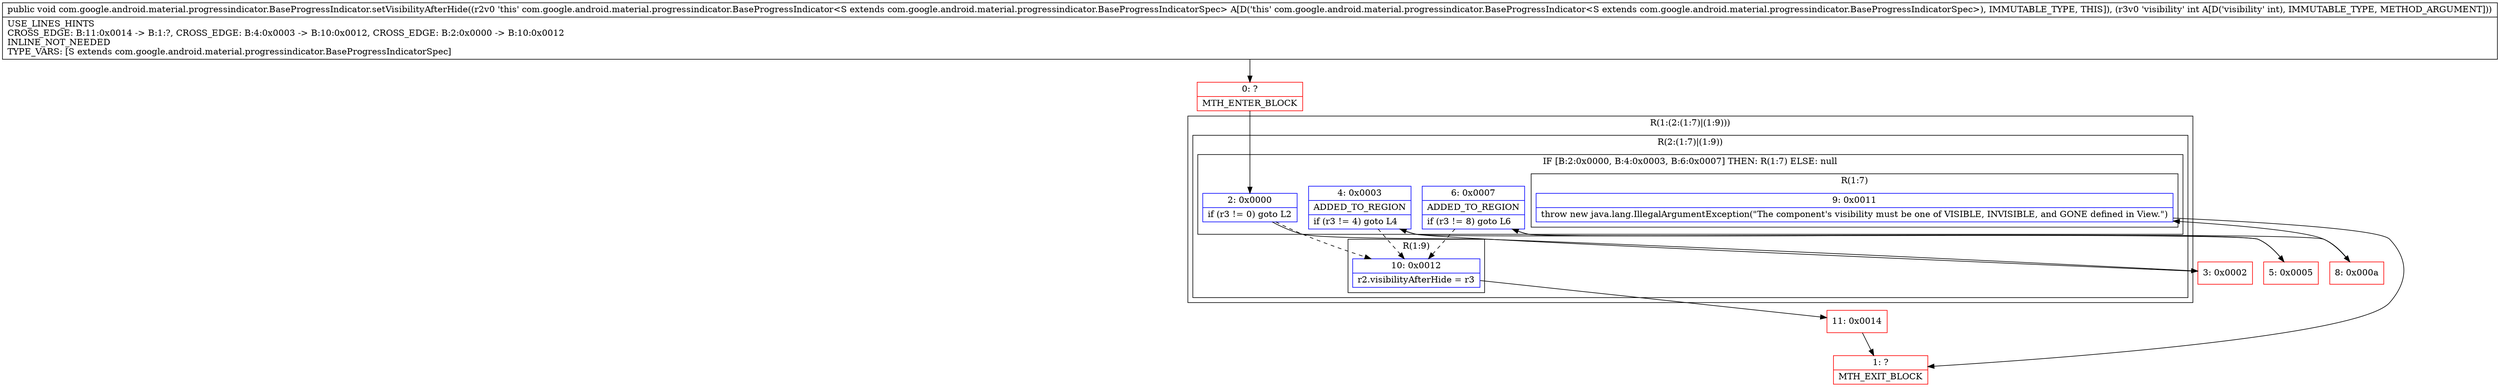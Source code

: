 digraph "CFG forcom.google.android.material.progressindicator.BaseProgressIndicator.setVisibilityAfterHide(I)V" {
subgraph cluster_Region_860703818 {
label = "R(1:(2:(1:7)|(1:9)))";
node [shape=record,color=blue];
subgraph cluster_Region_1902942139 {
label = "R(2:(1:7)|(1:9))";
node [shape=record,color=blue];
subgraph cluster_IfRegion_461600281 {
label = "IF [B:2:0x0000, B:4:0x0003, B:6:0x0007] THEN: R(1:7) ELSE: null";
node [shape=record,color=blue];
Node_2 [shape=record,label="{2\:\ 0x0000|if (r3 != 0) goto L2\l}"];
Node_4 [shape=record,label="{4\:\ 0x0003|ADDED_TO_REGION\l|if (r3 != 4) goto L4\l}"];
Node_6 [shape=record,label="{6\:\ 0x0007|ADDED_TO_REGION\l|if (r3 != 8) goto L6\l}"];
subgraph cluster_Region_157100501 {
label = "R(1:7)";
node [shape=record,color=blue];
Node_9 [shape=record,label="{9\:\ 0x0011|throw new java.lang.IllegalArgumentException(\"The component's visibility must be one of VISIBLE, INVISIBLE, and GONE defined in View.\")\l}"];
}
}
subgraph cluster_Region_1345002408 {
label = "R(1:9)";
node [shape=record,color=blue];
Node_10 [shape=record,label="{10\:\ 0x0012|r2.visibilityAfterHide = r3\l}"];
}
}
}
Node_0 [shape=record,color=red,label="{0\:\ ?|MTH_ENTER_BLOCK\l}"];
Node_3 [shape=record,color=red,label="{3\:\ 0x0002}"];
Node_5 [shape=record,color=red,label="{5\:\ 0x0005}"];
Node_8 [shape=record,color=red,label="{8\:\ 0x000a}"];
Node_1 [shape=record,color=red,label="{1\:\ ?|MTH_EXIT_BLOCK\l}"];
Node_11 [shape=record,color=red,label="{11\:\ 0x0014}"];
MethodNode[shape=record,label="{public void com.google.android.material.progressindicator.BaseProgressIndicator.setVisibilityAfterHide((r2v0 'this' com.google.android.material.progressindicator.BaseProgressIndicator\<S extends com.google.android.material.progressindicator.BaseProgressIndicatorSpec\> A[D('this' com.google.android.material.progressindicator.BaseProgressIndicator\<S extends com.google.android.material.progressindicator.BaseProgressIndicatorSpec\>), IMMUTABLE_TYPE, THIS]), (r3v0 'visibility' int A[D('visibility' int), IMMUTABLE_TYPE, METHOD_ARGUMENT]))  | USE_LINES_HINTS\lCROSS_EDGE: B:11:0x0014 \-\> B:1:?, CROSS_EDGE: B:4:0x0003 \-\> B:10:0x0012, CROSS_EDGE: B:2:0x0000 \-\> B:10:0x0012\lINLINE_NOT_NEEDED\lTYPE_VARS: [S extends com.google.android.material.progressindicator.BaseProgressIndicatorSpec]\l}"];
MethodNode -> Node_0;Node_2 -> Node_3;
Node_2 -> Node_10[style=dashed];
Node_4 -> Node_5;
Node_4 -> Node_10[style=dashed];
Node_6 -> Node_8;
Node_6 -> Node_10[style=dashed];
Node_9 -> Node_1;
Node_10 -> Node_11;
Node_0 -> Node_2;
Node_3 -> Node_4;
Node_5 -> Node_6;
Node_8 -> Node_9;
Node_11 -> Node_1;
}

